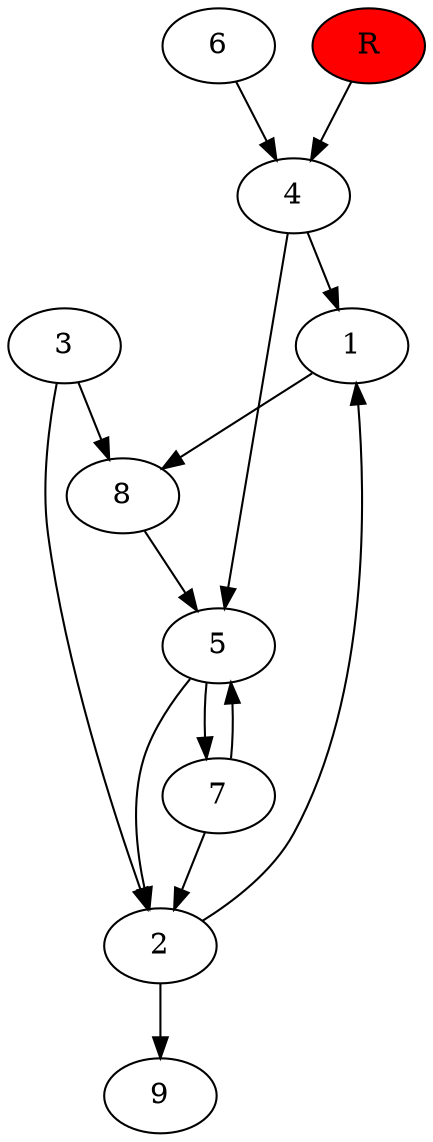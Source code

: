 digraph prb3821 {
	1
	2
	3
	4
	5
	6
	7
	8
	R [fillcolor="#ff0000" style=filled]
	1 -> 8
	2 -> 1
	2 -> 9
	3 -> 2
	3 -> 8
	4 -> 1
	4 -> 5
	5 -> 2
	5 -> 7
	6 -> 4
	7 -> 2
	7 -> 5
	8 -> 5
	R -> 4
}
